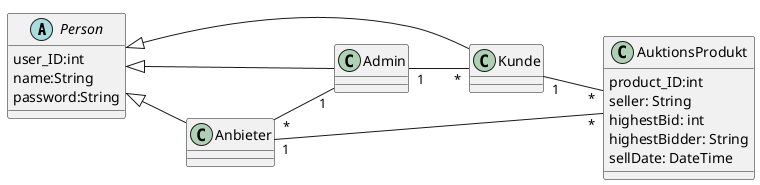 @startuml
'https://plantuml.com/class-diagram

left to right direction

abstract class Person{
user_ID:int
name:String
password:String
}

class Anbieter

class Admin

class Kunde

class AuktionsProdukt{
product_ID:int
seller: String
highestBid: int
highestBidder: String
sellDate: DateTime
}

Person <|-- Anbieter
Person <|-- Kunde
Person <|-- Admin
Anbieter "*" -- "1" Admin
Admin "1" -- "*" Kunde
Kunde "1" -- "*" AuktionsProdukt
Anbieter "1" -- "*" AuktionsProdukt
@enduml
